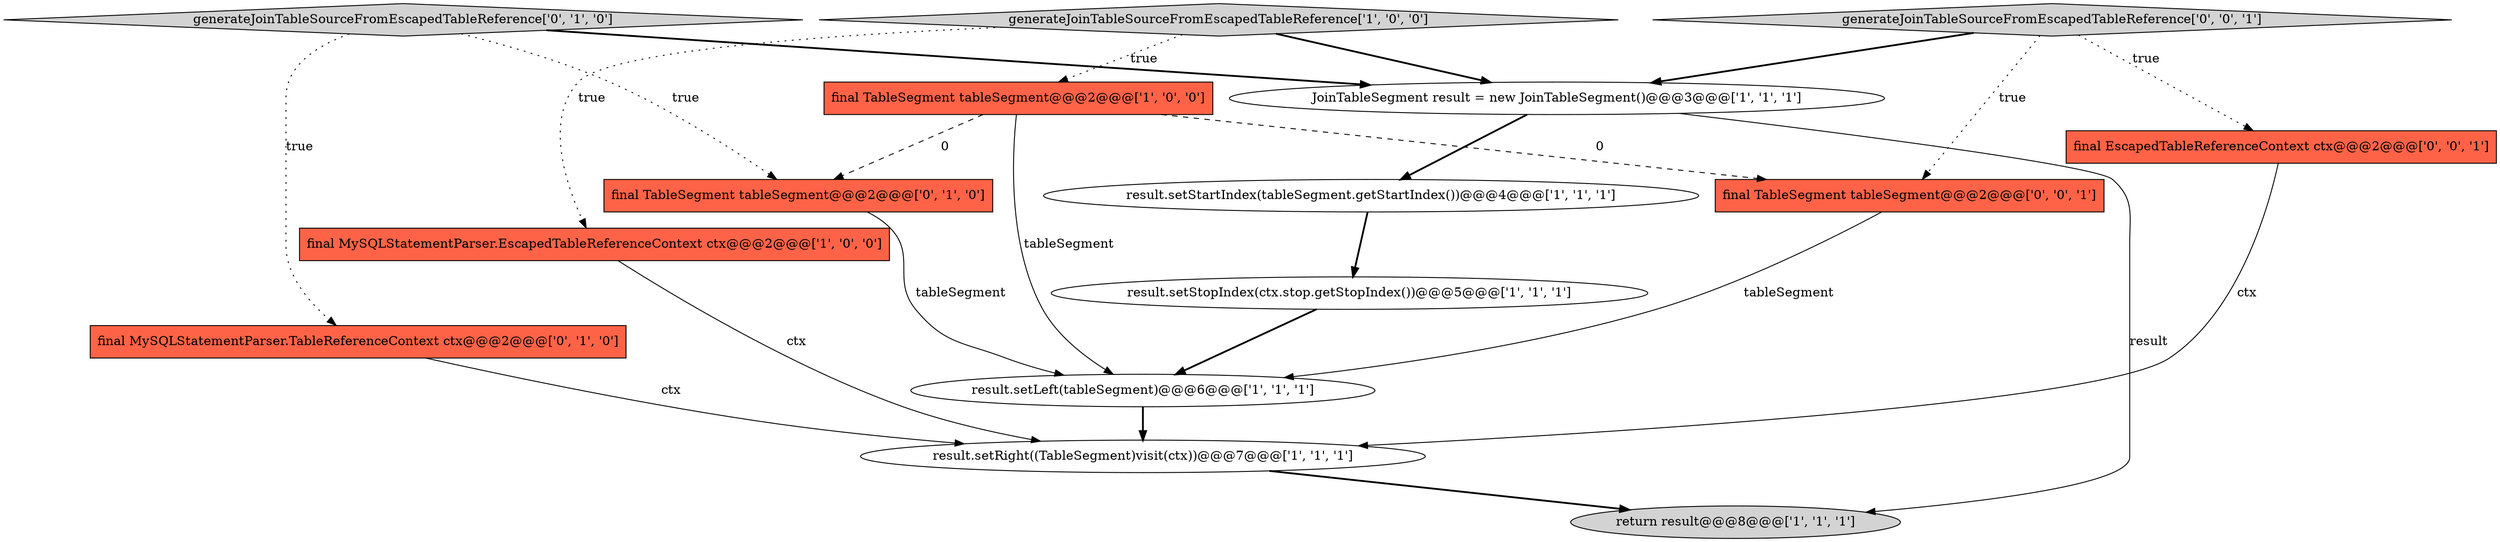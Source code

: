 digraph {
11 [style = filled, label = "generateJoinTableSourceFromEscapedTableReference['0', '1', '0']", fillcolor = lightgray, shape = diamond image = "AAA0AAABBB2BBB"];
13 [style = filled, label = "final TableSegment tableSegment@@@2@@@['0', '0', '1']", fillcolor = tomato, shape = box image = "AAA0AAABBB3BBB"];
0 [style = filled, label = "result.setLeft(tableSegment)@@@6@@@['1', '1', '1']", fillcolor = white, shape = ellipse image = "AAA0AAABBB1BBB"];
2 [style = filled, label = "result.setRight((TableSegment)visit(ctx))@@@7@@@['1', '1', '1']", fillcolor = white, shape = ellipse image = "AAA0AAABBB1BBB"];
6 [style = filled, label = "result.setStartIndex(tableSegment.getStartIndex())@@@4@@@['1', '1', '1']", fillcolor = white, shape = ellipse image = "AAA0AAABBB1BBB"];
7 [style = filled, label = "final TableSegment tableSegment@@@2@@@['1', '0', '0']", fillcolor = tomato, shape = box image = "AAA1AAABBB1BBB"];
1 [style = filled, label = "JoinTableSegment result = new JoinTableSegment()@@@3@@@['1', '1', '1']", fillcolor = white, shape = ellipse image = "AAA0AAABBB1BBB"];
12 [style = filled, label = "final EscapedTableReferenceContext ctx@@@2@@@['0', '0', '1']", fillcolor = tomato, shape = box image = "AAA0AAABBB3BBB"];
14 [style = filled, label = "generateJoinTableSourceFromEscapedTableReference['0', '0', '1']", fillcolor = lightgray, shape = diamond image = "AAA0AAABBB3BBB"];
8 [style = filled, label = "generateJoinTableSourceFromEscapedTableReference['1', '0', '0']", fillcolor = lightgray, shape = diamond image = "AAA0AAABBB1BBB"];
9 [style = filled, label = "final MySQLStatementParser.TableReferenceContext ctx@@@2@@@['0', '1', '0']", fillcolor = tomato, shape = box image = "AAA0AAABBB2BBB"];
4 [style = filled, label = "final MySQLStatementParser.EscapedTableReferenceContext ctx@@@2@@@['1', '0', '0']", fillcolor = tomato, shape = box image = "AAA0AAABBB1BBB"];
3 [style = filled, label = "return result@@@8@@@['1', '1', '1']", fillcolor = lightgray, shape = ellipse image = "AAA0AAABBB1BBB"];
10 [style = filled, label = "final TableSegment tableSegment@@@2@@@['0', '1', '0']", fillcolor = tomato, shape = box image = "AAA1AAABBB2BBB"];
5 [style = filled, label = "result.setStopIndex(ctx.stop.getStopIndex())@@@5@@@['1', '1', '1']", fillcolor = white, shape = ellipse image = "AAA0AAABBB1BBB"];
10->0 [style = solid, label="tableSegment"];
14->12 [style = dotted, label="true"];
11->1 [style = bold, label=""];
11->10 [style = dotted, label="true"];
2->3 [style = bold, label=""];
1->3 [style = solid, label="result"];
0->2 [style = bold, label=""];
8->7 [style = dotted, label="true"];
11->9 [style = dotted, label="true"];
4->2 [style = solid, label="ctx"];
8->4 [style = dotted, label="true"];
14->13 [style = dotted, label="true"];
14->1 [style = bold, label=""];
7->0 [style = solid, label="tableSegment"];
9->2 [style = solid, label="ctx"];
8->1 [style = bold, label=""];
12->2 [style = solid, label="ctx"];
6->5 [style = bold, label=""];
1->6 [style = bold, label=""];
13->0 [style = solid, label="tableSegment"];
5->0 [style = bold, label=""];
7->13 [style = dashed, label="0"];
7->10 [style = dashed, label="0"];
}

